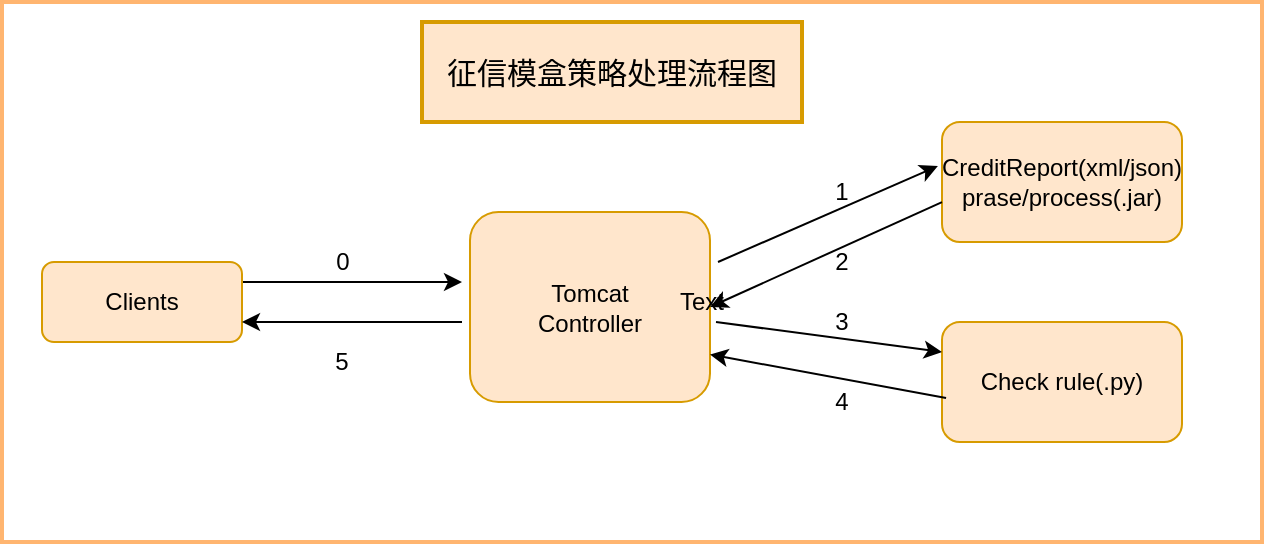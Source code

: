 <mxfile version="14.0.0" type="github">
  <diagram id="w9n6YzL34nqY3iqDPi-S" name="Page-1">
    <mxGraphModel dx="916" dy="497" grid="1" gridSize="10" guides="1" tooltips="1" connect="1" arrows="1" fold="1" page="1" pageScale="1" pageWidth="827" pageHeight="1169" math="0" shadow="0">
      <root>
        <mxCell id="0" />
        <mxCell id="1" parent="0" />
        <mxCell id="Ks5GGiDZ_D1vzZZGvswi-30" value="" style="verticalLabelPosition=bottom;verticalAlign=top;html=1;shape=mxgraph.basic.rect;fillColor2=none;strokeWidth=2;size=20;indent=5;strokeColor=#FFB570;" vertex="1" parent="1">
          <mxGeometry x="60" y="90" width="630" height="270" as="geometry" />
        </mxCell>
        <mxCell id="Ks5GGiDZ_D1vzZZGvswi-33" value="" style="rounded=0;whiteSpace=wrap;html=1;strokeWidth=2;fillColor=#ffe6cc;strokeColor=#d79b00;" vertex="1" parent="1">
          <mxGeometry x="270" y="100" width="190" height="50" as="geometry" />
        </mxCell>
        <mxCell id="Ks5GGiDZ_D1vzZZGvswi-8" style="edgeStyle=orthogonalEdgeStyle;rounded=0;orthogonalLoop=1;jettySize=auto;html=1;exitX=1;exitY=0.25;exitDx=0;exitDy=0;" edge="1" parent="1" source="Ks5GGiDZ_D1vzZZGvswi-1">
          <mxGeometry relative="1" as="geometry">
            <mxPoint x="290" y="230" as="targetPoint" />
          </mxGeometry>
        </mxCell>
        <mxCell id="Ks5GGiDZ_D1vzZZGvswi-1" value="Clients" style="rounded=1;whiteSpace=wrap;html=1;fillColor=#ffe6cc;strokeColor=#d79b00;" vertex="1" parent="1">
          <mxGeometry x="80" y="220" width="100" height="40" as="geometry" />
        </mxCell>
        <mxCell id="Ks5GGiDZ_D1vzZZGvswi-3" value="Tomcat&lt;br&gt;Controller" style="rounded=1;whiteSpace=wrap;html=1;fillColor=#ffe6cc;strokeColor=#d79b00;" vertex="1" parent="1">
          <mxGeometry x="294" y="195" width="120" height="95" as="geometry" />
        </mxCell>
        <mxCell id="Ks5GGiDZ_D1vzZZGvswi-4" value="CreditReport(xml/json)&lt;br&gt;prase/process(.jar)" style="rounded=1;whiteSpace=wrap;html=1;fillColor=#ffe6cc;strokeColor=#d79b00;" vertex="1" parent="1">
          <mxGeometry x="530" y="150" width="120" height="60" as="geometry" />
        </mxCell>
        <mxCell id="Ks5GGiDZ_D1vzZZGvswi-5" value="Check rule(.py)" style="rounded=1;whiteSpace=wrap;html=1;fillColor=#ffe6cc;strokeColor=#d79b00;" vertex="1" parent="1">
          <mxGeometry x="530" y="250" width="120" height="60" as="geometry" />
        </mxCell>
        <mxCell id="Ks5GGiDZ_D1vzZZGvswi-9" value="0" style="text;html=1;align=center;verticalAlign=middle;resizable=0;points=[];autosize=1;" vertex="1" parent="1">
          <mxGeometry x="220" y="210" width="20" height="20" as="geometry" />
        </mxCell>
        <mxCell id="Ks5GGiDZ_D1vzZZGvswi-15" value="" style="endArrow=classic;html=1;entryX=-0.017;entryY=0.367;entryDx=0;entryDy=0;entryPerimeter=0;" edge="1" parent="1" target="Ks5GGiDZ_D1vzZZGvswi-4">
          <mxGeometry width="50" height="50" relative="1" as="geometry">
            <mxPoint x="418" y="220" as="sourcePoint" />
            <mxPoint x="464" y="180" as="targetPoint" />
          </mxGeometry>
        </mxCell>
        <mxCell id="Ks5GGiDZ_D1vzZZGvswi-17" value="" style="endArrow=classic;html=1;exitX=0;exitY=0.667;exitDx=0;exitDy=0;entryX=1;entryY=0.5;entryDx=0;entryDy=0;exitPerimeter=0;" edge="1" parent="1" source="Ks5GGiDZ_D1vzZZGvswi-4" target="Ks5GGiDZ_D1vzZZGvswi-3">
          <mxGeometry width="50" height="50" relative="1" as="geometry">
            <mxPoint x="380" y="300" as="sourcePoint" />
            <mxPoint x="430" y="250" as="targetPoint" />
          </mxGeometry>
        </mxCell>
        <mxCell id="Ks5GGiDZ_D1vzZZGvswi-18" value="1" style="text;html=1;strokeColor=none;fillColor=none;align=center;verticalAlign=middle;whiteSpace=wrap;rounded=0;" vertex="1" parent="1">
          <mxGeometry x="460" y="175" width="40" height="20" as="geometry" />
        </mxCell>
        <mxCell id="Ks5GGiDZ_D1vzZZGvswi-19" value="2" style="text;html=1;strokeColor=none;fillColor=none;align=center;verticalAlign=middle;whiteSpace=wrap;rounded=0;" vertex="1" parent="1">
          <mxGeometry x="460" y="210" width="40" height="20" as="geometry" />
        </mxCell>
        <mxCell id="Ks5GGiDZ_D1vzZZGvswi-20" value="" style="endArrow=classic;html=1;entryX=0;entryY=0.25;entryDx=0;entryDy=0;" edge="1" parent="1" target="Ks5GGiDZ_D1vzZZGvswi-5">
          <mxGeometry width="50" height="50" relative="1" as="geometry">
            <mxPoint x="417" y="250" as="sourcePoint" />
            <mxPoint x="440" y="220" as="targetPoint" />
          </mxGeometry>
        </mxCell>
        <mxCell id="Ks5GGiDZ_D1vzZZGvswi-21" value="" style="endArrow=classic;html=1;exitX=0.017;exitY=0.633;exitDx=0;exitDy=0;exitPerimeter=0;entryX=1;entryY=0.75;entryDx=0;entryDy=0;" edge="1" parent="1" source="Ks5GGiDZ_D1vzZZGvswi-5" target="Ks5GGiDZ_D1vzZZGvswi-3">
          <mxGeometry width="50" height="50" relative="1" as="geometry">
            <mxPoint x="390" y="270" as="sourcePoint" />
            <mxPoint x="414" y="260" as="targetPoint" />
          </mxGeometry>
        </mxCell>
        <mxCell id="Ks5GGiDZ_D1vzZZGvswi-22" value="3" style="text;html=1;strokeColor=none;fillColor=none;align=center;verticalAlign=middle;whiteSpace=wrap;rounded=0;" vertex="1" parent="1">
          <mxGeometry x="460" y="240" width="40" height="20" as="geometry" />
        </mxCell>
        <mxCell id="Ks5GGiDZ_D1vzZZGvswi-24" value="5" style="text;html=1;strokeColor=none;fillColor=none;align=center;verticalAlign=middle;whiteSpace=wrap;rounded=0;" vertex="1" parent="1">
          <mxGeometry x="210" y="260" width="40" height="20" as="geometry" />
        </mxCell>
        <mxCell id="Ks5GGiDZ_D1vzZZGvswi-26" value="" style="endArrow=classic;html=1;entryX=1;entryY=0.75;entryDx=0;entryDy=0;" edge="1" parent="1" target="Ks5GGiDZ_D1vzZZGvswi-1">
          <mxGeometry width="50" height="50" relative="1" as="geometry">
            <mxPoint x="290" y="250" as="sourcePoint" />
            <mxPoint x="440" y="220" as="targetPoint" />
          </mxGeometry>
        </mxCell>
        <mxCell id="Ks5GGiDZ_D1vzZZGvswi-28" value="Text" style="text;html=1;strokeColor=none;fillColor=none;align=center;verticalAlign=middle;whiteSpace=wrap;rounded=0;" vertex="1" parent="1">
          <mxGeometry x="390" y="230" width="40" height="20" as="geometry" />
        </mxCell>
        <mxCell id="Ks5GGiDZ_D1vzZZGvswi-32" value="&lt;font face=&quot;Times New Roman&quot; style=&quot;font-size: 15px&quot;&gt;征信模盒策略处理流程图&lt;/font&gt;" style="text;html=1;strokeColor=none;fillColor=none;align=center;verticalAlign=middle;whiteSpace=wrap;rounded=0;" vertex="1" parent="1">
          <mxGeometry x="265" y="115" width="200" height="20" as="geometry" />
        </mxCell>
        <mxCell id="Ks5GGiDZ_D1vzZZGvswi-34" value="4" style="text;html=1;strokeColor=none;fillColor=none;align=center;verticalAlign=middle;whiteSpace=wrap;rounded=0;" vertex="1" parent="1">
          <mxGeometry x="460" y="280" width="40" height="20" as="geometry" />
        </mxCell>
      </root>
    </mxGraphModel>
  </diagram>
</mxfile>
